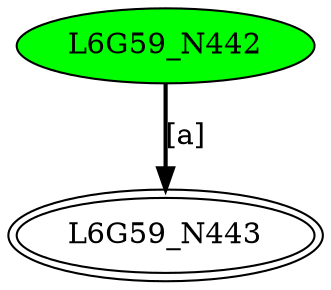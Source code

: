 digraph G59{
"L6G59_N442" [style=filled,fillcolor=green];
"L6G59_N443" [peripheries=2];
"L6G59_N442"->"L6G59_N443" [style = bold, label = "[a]"];
}

